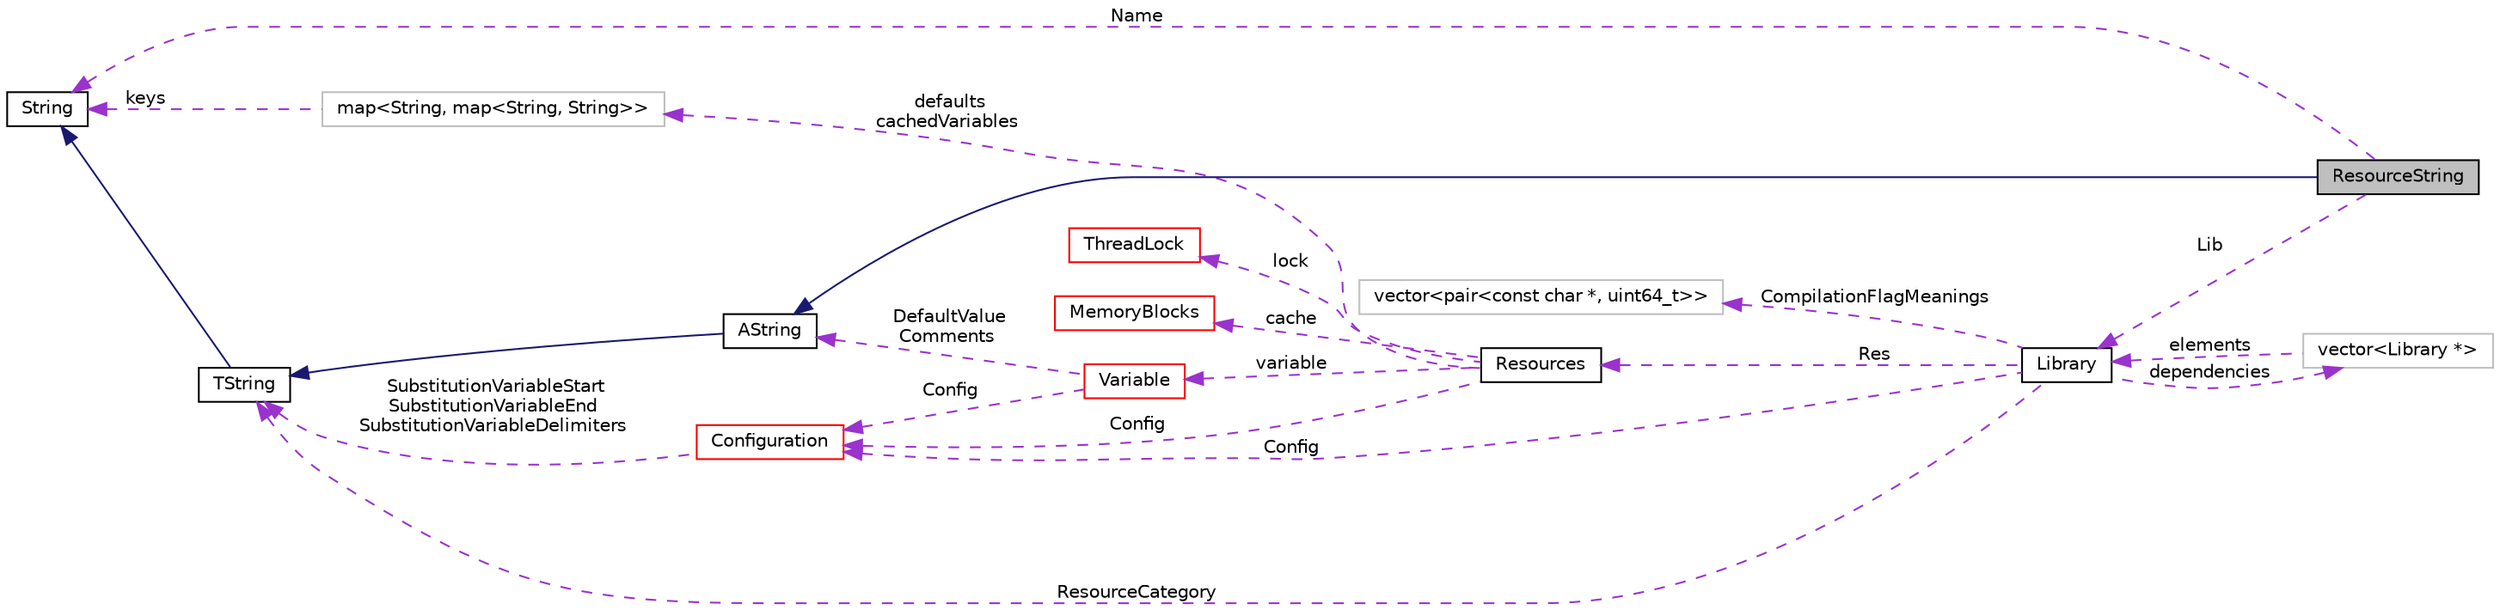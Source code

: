 digraph "ResourceString"
{
  edge [fontname="Helvetica",fontsize="10",labelfontname="Helvetica",labelfontsize="10"];
  node [fontname="Helvetica",fontsize="10",shape=record];
  rankdir="LR";
  Node4 [label="ResourceString",height=0.2,width=0.4,color="black", fillcolor="grey75", style="filled", fontcolor="black"];
  Node29 [label="map\<String, map\<String, String\>\>",height=0.2,width=0.4,color="grey75", fillcolor="white", style="filled"];
  Node30 [label="vector\<Library *\>",height=0.2,width=0.4,color="grey75", fillcolor="white", style="filled"];
  Node31 [label="vector\<pair\<const char *, uint64_t\>\>",height=0.2,width=0.4,color="grey75", fillcolor="white", style="filled"];
  Node5 -> Node4 [dir="back",color="midnightblue",fontsize="10",style="solid",fontname="Helvetica"];
  Node5 -> Node13 [dir="back",color="darkorchid3",fontsize="10",style="dashed",label=" DefaultValue\nComments" ,fontname="Helvetica"];
  Node6 -> Node5 [dir="back",color="midnightblue",fontsize="10",style="solid",fontname="Helvetica"];
  Node6 -> Node8 [dir="back",color="darkorchid3",fontsize="10",style="dashed",label=" ResourceCategory" ,fontname="Helvetica"];
  Node6 -> Node17 [dir="back",color="darkorchid3",fontsize="10",style="dashed",label=" SubstitutionVariableStart\nSubstitutionVariableEnd\nSubstitutionVariableDelimiters" ,fontname="Helvetica"];
  Node7 -> Node4 [dir="back",color="darkorchid3",fontsize="10",style="dashed",label=" Name" ,fontname="Helvetica"];
  Node7 -> Node6 [dir="back",color="midnightblue",fontsize="10",style="solid",fontname="Helvetica"];
  Node7 -> Node29 [dir="back",color="darkorchid3",fontsize="10",style="dashed",label=" keys" ,fontname="Helvetica"];
  Node8 -> Node4 [dir="back",color="darkorchid3",fontsize="10",style="dashed",label=" Lib" ,fontname="Helvetica"];
  Node8 -> Node30 [dir="back",color="darkorchid3",fontsize="10",style="dashed",label=" elements" ,fontname="Helvetica"];
  Node9 -> Node8 [dir="back",color="darkorchid3",fontsize="10",style="dashed",label=" Res" ,fontname="Helvetica"];
  Node10 -> Node9 [dir="back",color="darkorchid3",fontsize="10",style="dashed",label=" cache" ,fontname="Helvetica"];
  Node13 -> Node9 [dir="back",color="darkorchid3",fontsize="10",style="dashed",label=" variable" ,fontname="Helvetica"];
  Node17 -> Node8 [dir="back",color="darkorchid3",fontsize="10",style="dashed",label=" Config" ,fontname="Helvetica"];
  Node17 -> Node9 [dir="back",color="darkorchid3",fontsize="10",style="dashed",label=" Config" ,fontname="Helvetica"];
  Node17 -> Node13 [dir="back",color="darkorchid3",fontsize="10",style="dashed",label=" Config" ,fontname="Helvetica"];
  Node19 -> Node9 [dir="back",color="darkorchid3",fontsize="10",style="dashed",label=" lock" ,fontname="Helvetica"];
  Node29 -> Node9 [dir="back",color="darkorchid3",fontsize="10",style="dashed",label=" defaults\ncachedVariables" ,fontname="Helvetica"];
  Node30 -> Node8 [dir="back",color="darkorchid3",fontsize="10",style="dashed",label=" dependencies" ,fontname="Helvetica"];
  Node31 -> Node8 [dir="back",color="darkorchid3",fontsize="10",style="dashed",label=" CompilationFlagMeanings" ,fontname="Helvetica"];
  Node5 [label="AString",height=0.2,width=0.4,color="black", fillcolor="white", style="filled",URL="$classaworx_1_1lib_1_1strings_1_1AString.html"];
  Node6 [label="TString",height=0.2,width=0.4,color="black", fillcolor="white", style="filled",URL="$classaworx_1_1lib_1_1strings_1_1TString.html"];
  Node7 [label="String",height=0.2,width=0.4,color="black", fillcolor="white", style="filled",URL="$classaworx_1_1lib_1_1strings_1_1String.html"];
  Node8 [label="Library",height=0.2,width=0.4,color="black", fillcolor="white", style="filled",URL="$classaworx_1_1lib_1_1lang_1_1Library.html"];
  Node9 [label="Resources",height=0.2,width=0.4,color="black", fillcolor="white", style="filled",URL="$classaworx_1_1lib_1_1lang_1_1Resources.html"];
  Node10 [label="MemoryBlocks",height=0.2,width=0.4,color="red", fillcolor="white", style="filled",URL="$classaworx_1_1lib_1_1util_1_1MemoryBlocks.html"];
  Node13 [label="Variable",height=0.2,width=0.4,color="red", fillcolor="white", style="filled",URL="$classaworx_1_1lib_1_1config_1_1Variable.html"];
  Node17 [label="Configuration",height=0.2,width=0.4,color="red", fillcolor="white", style="filled",URL="$classaworx_1_1lib_1_1config_1_1Configuration.html"];
  Node19 [label="ThreadLock",height=0.2,width=0.4,color="red", fillcolor="white", style="filled",URL="$classaworx_1_1lib_1_1threads_1_1ThreadLock.html"];
}

